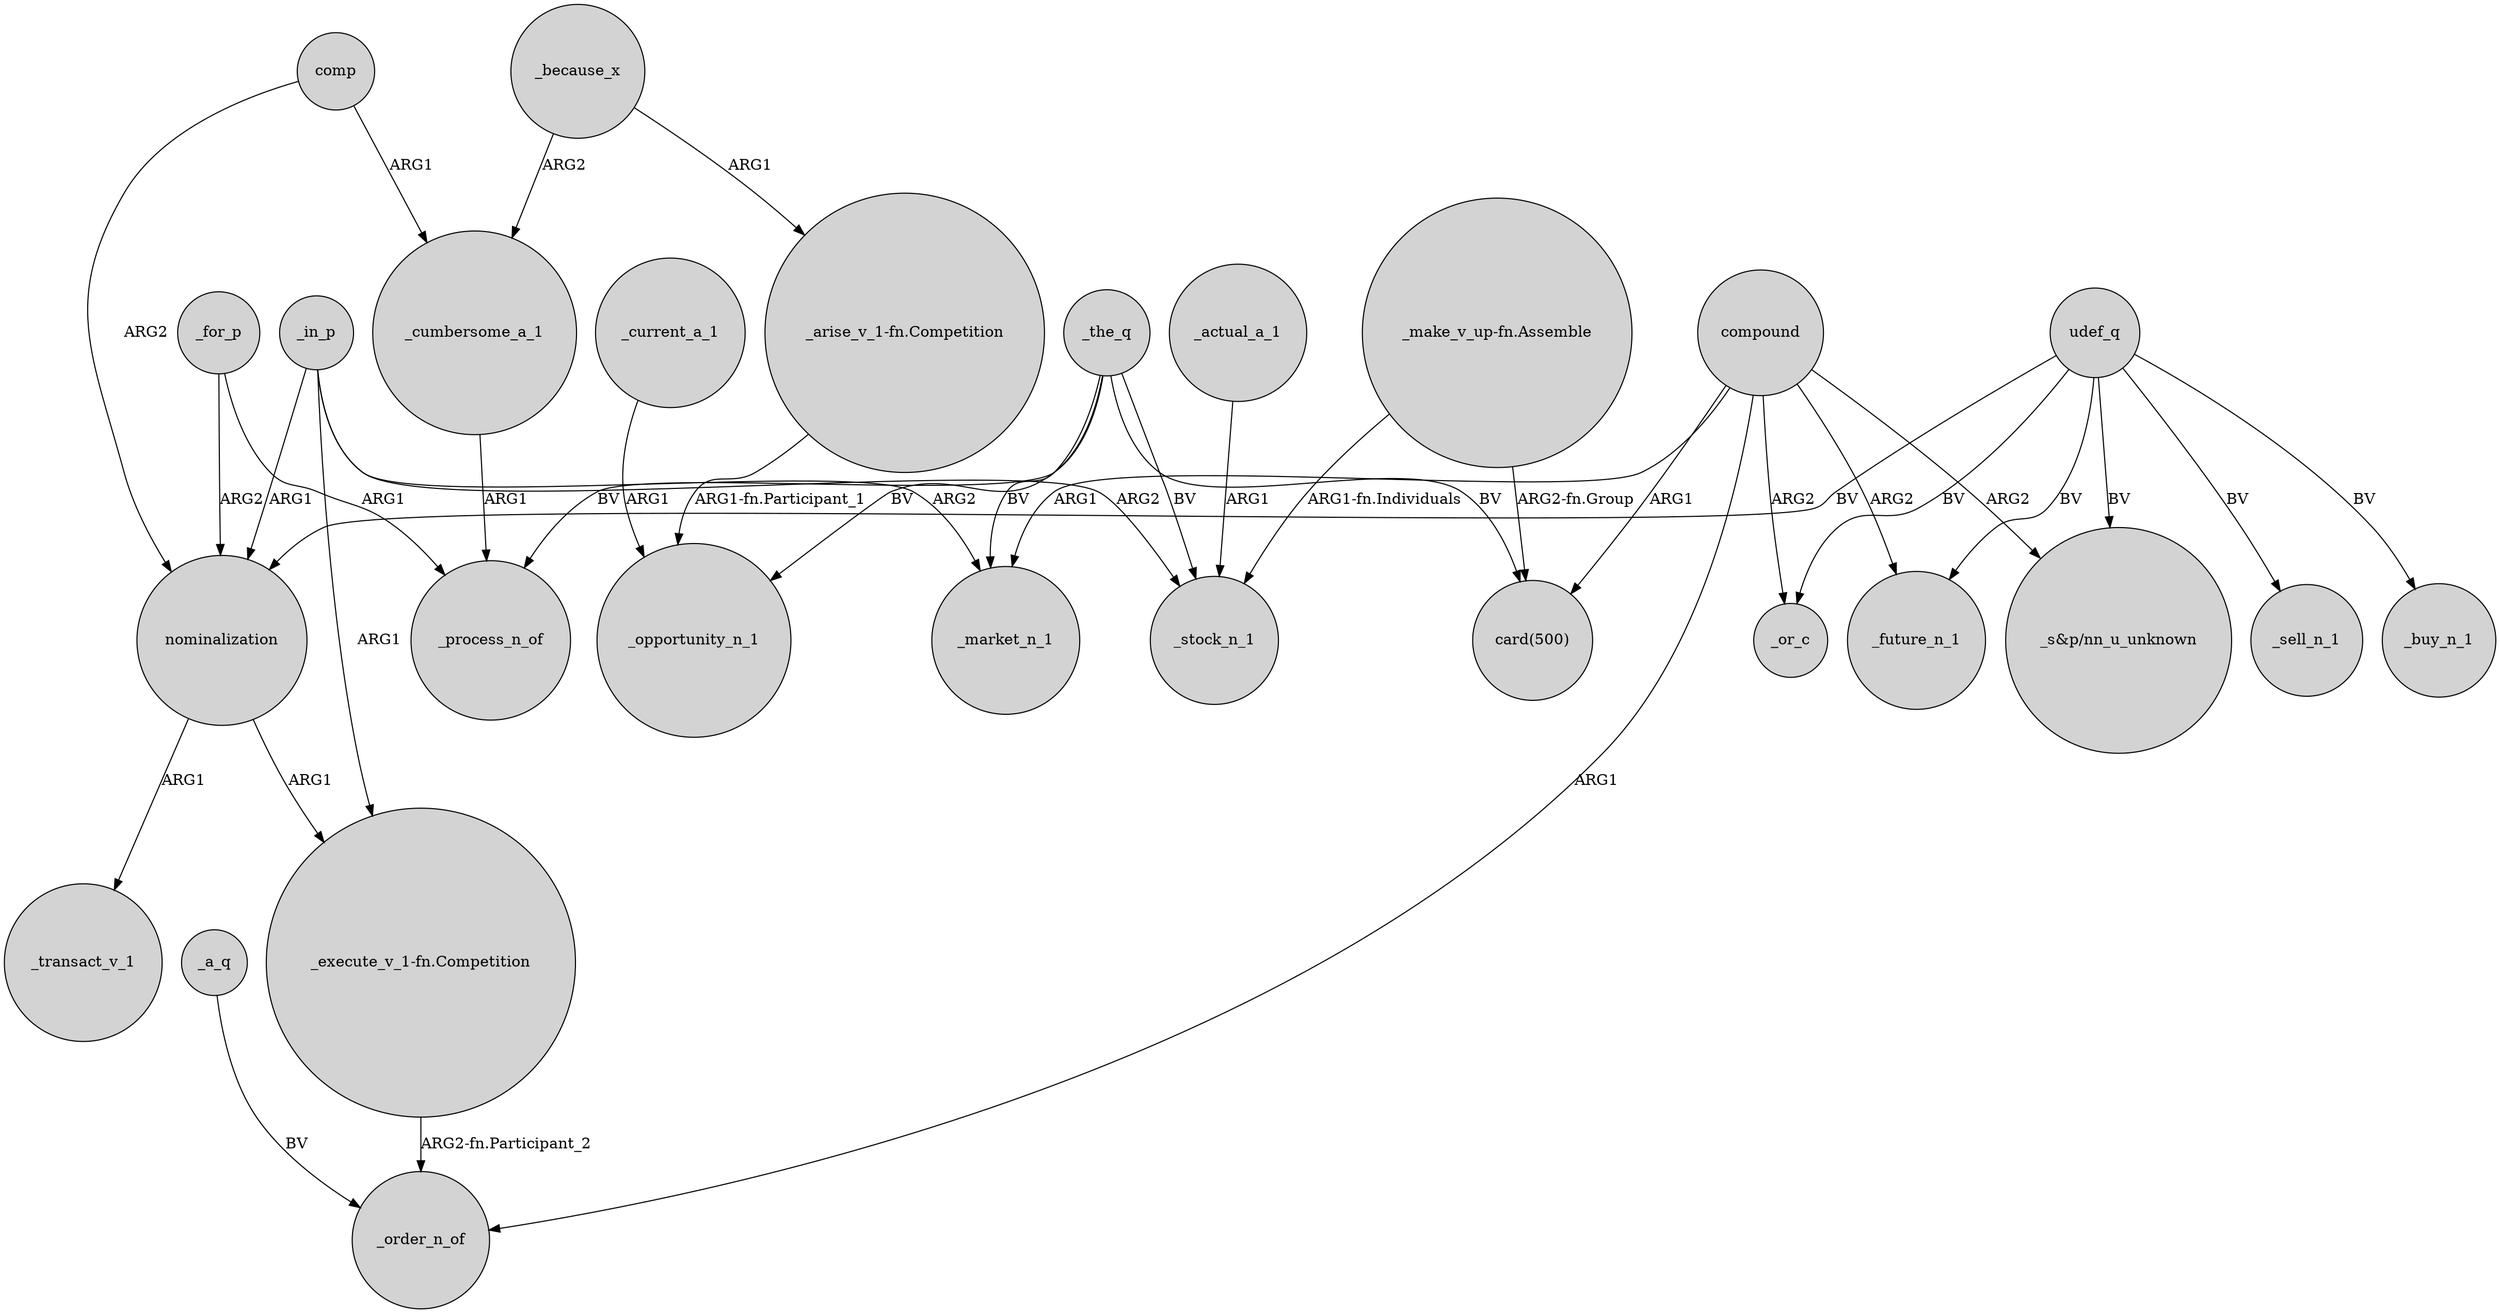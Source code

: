 digraph {
	node [shape=circle style=filled]
	compound -> _order_n_of [label=ARG1]
	comp -> _cumbersome_a_1 [label=ARG1]
	_a_q -> _order_n_of [label=BV]
	"_arise_v_1-fn.Competition" -> _opportunity_n_1 [label="ARG1-fn.Participant_1"]
	udef_q -> _sell_n_1 [label=BV]
	_the_q -> _process_n_of [label=BV]
	compound -> _future_n_1 [label=ARG2]
	udef_q -> nominalization [label=BV]
	_because_x -> "_arise_v_1-fn.Competition" [label=ARG1]
	_current_a_1 -> _opportunity_n_1 [label=ARG1]
	"_make_v_up-fn.Assemble" -> _stock_n_1 [label="ARG1-fn.Individuals"]
	comp -> nominalization [label=ARG2]
	udef_q -> _buy_n_1 [label=BV]
	_because_x -> _cumbersome_a_1 [label=ARG2]
	_for_p -> _process_n_of [label=ARG1]
	udef_q -> _future_n_1 [label=BV]
	"_execute_v_1-fn.Competition" -> _order_n_of [label="ARG2-fn.Participant_2"]
	"_make_v_up-fn.Assemble" -> "card(500)" [label="ARG2-fn.Group"]
	compound -> _or_c [label=ARG2]
	nominalization -> "_execute_v_1-fn.Competition" [label=ARG1]
	_the_q -> _market_n_1 [label=BV]
	compound -> "_s&p/nn_u_unknown" [label=ARG2]
	udef_q -> _or_c [label=BV]
	_the_q -> _stock_n_1 [label=BV]
	_in_p -> _market_n_1 [label=ARG2]
	_in_p -> "_execute_v_1-fn.Competition" [label=ARG1]
	_in_p -> _stock_n_1 [label=ARG2]
	udef_q -> "_s&p/nn_u_unknown" [label=BV]
	_the_q -> "card(500)" [label=BV]
	_actual_a_1 -> _stock_n_1 [label=ARG1]
	_for_p -> nominalization [label=ARG2]
	compound -> "card(500)" [label=ARG1]
	_the_q -> _opportunity_n_1 [label=BV]
	compound -> _market_n_1 [label=ARG1]
	nominalization -> _transact_v_1 [label=ARG1]
	_in_p -> nominalization [label=ARG1]
	_cumbersome_a_1 -> _process_n_of [label=ARG1]
}
